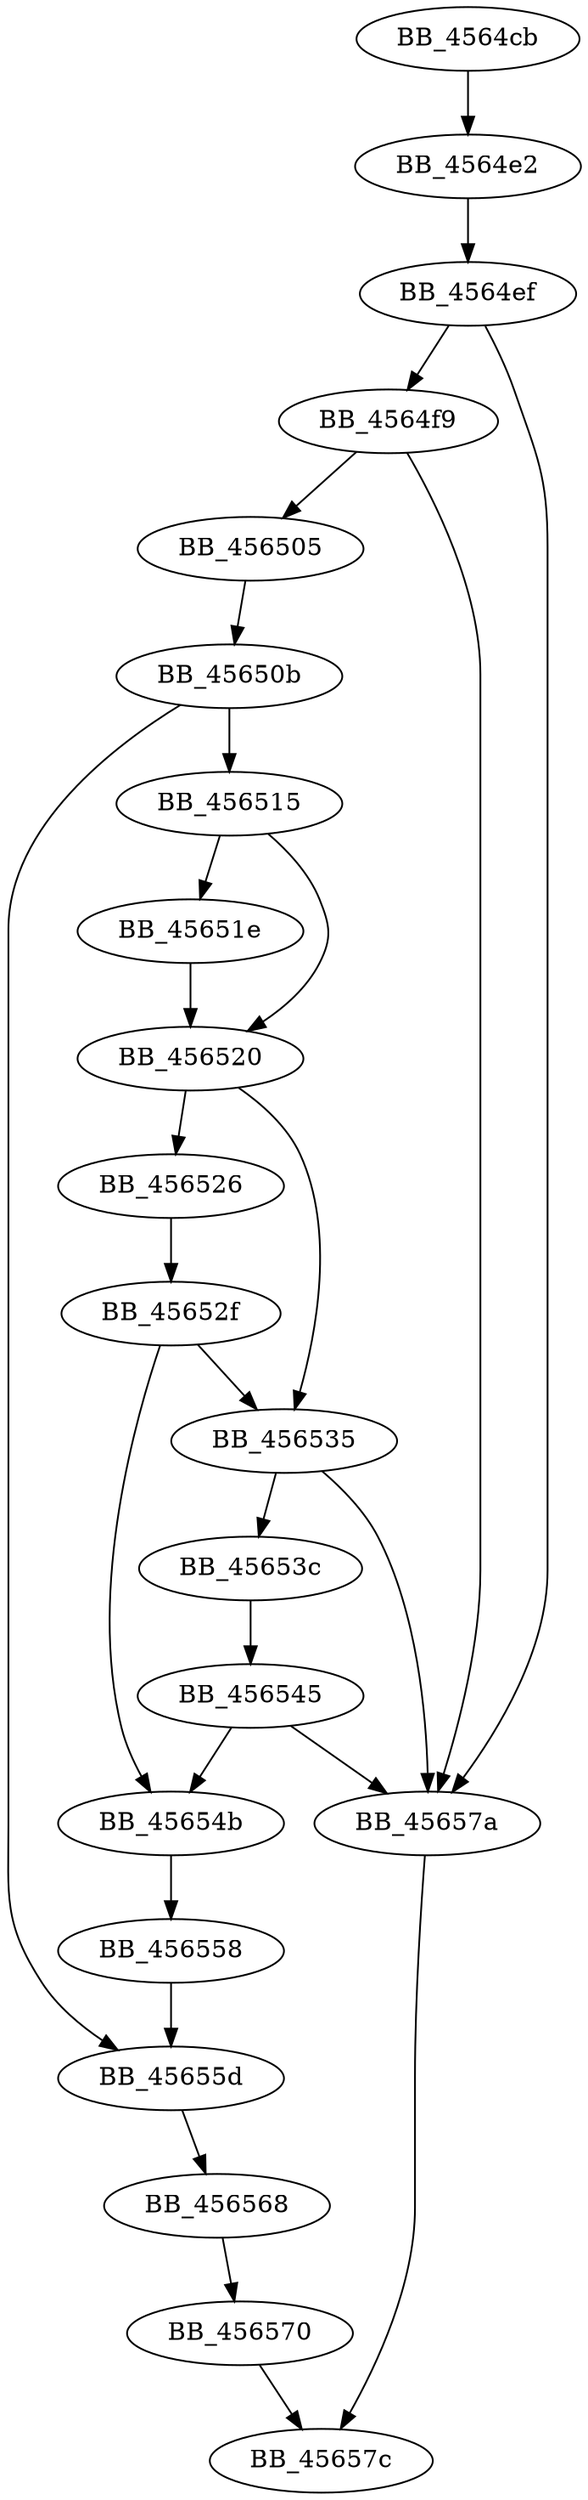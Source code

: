 DiGraph sub_4564CB{
BB_4564cb->BB_4564e2
BB_4564e2->BB_4564ef
BB_4564ef->BB_4564f9
BB_4564ef->BB_45657a
BB_4564f9->BB_456505
BB_4564f9->BB_45657a
BB_456505->BB_45650b
BB_45650b->BB_456515
BB_45650b->BB_45655d
BB_456515->BB_45651e
BB_456515->BB_456520
BB_45651e->BB_456520
BB_456520->BB_456526
BB_456520->BB_456535
BB_456526->BB_45652f
BB_45652f->BB_456535
BB_45652f->BB_45654b
BB_456535->BB_45653c
BB_456535->BB_45657a
BB_45653c->BB_456545
BB_456545->BB_45654b
BB_456545->BB_45657a
BB_45654b->BB_456558
BB_456558->BB_45655d
BB_45655d->BB_456568
BB_456568->BB_456570
BB_456570->BB_45657c
BB_45657a->BB_45657c
}

